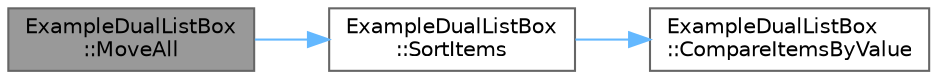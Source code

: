 digraph "ExampleDualListBox::MoveAll"
{
 // LATEX_PDF_SIZE
  bgcolor="transparent";
  edge [fontname=Helvetica,fontsize=10,labelfontname=Helvetica,labelfontsize=10];
  node [fontname=Helvetica,fontsize=10,shape=box,height=0.2,width=0.4];
  rankdir="LR";
  Node1 [id="Node000001",label="ExampleDualListBox\l::MoveAll",height=0.2,width=0.4,color="gray40", fillcolor="grey60", style="filled", fontcolor="black",tooltip=" "];
  Node1 -> Node2 [id="edge3_Node000001_Node000002",color="steelblue1",style="solid",tooltip=" "];
  Node2 [id="Node000002",label="ExampleDualListBox\l::SortItems",height=0.2,width=0.4,color="grey40", fillcolor="white", style="filled",URL="$struct_example_dual_list_box.html#a62c365982dcd29b71bf6589801b40099",tooltip=" "];
  Node2 -> Node3 [id="edge4_Node000002_Node000003",color="steelblue1",style="solid",tooltip=" "];
  Node3 [id="Node000003",label="ExampleDualListBox\l::CompareItemsByValue",height=0.2,width=0.4,color="grey40", fillcolor="white", style="filled",URL="$struct_example_dual_list_box.html#a5599b6173a52a3193a1f3db8ecedefbe",tooltip=" "];
}
